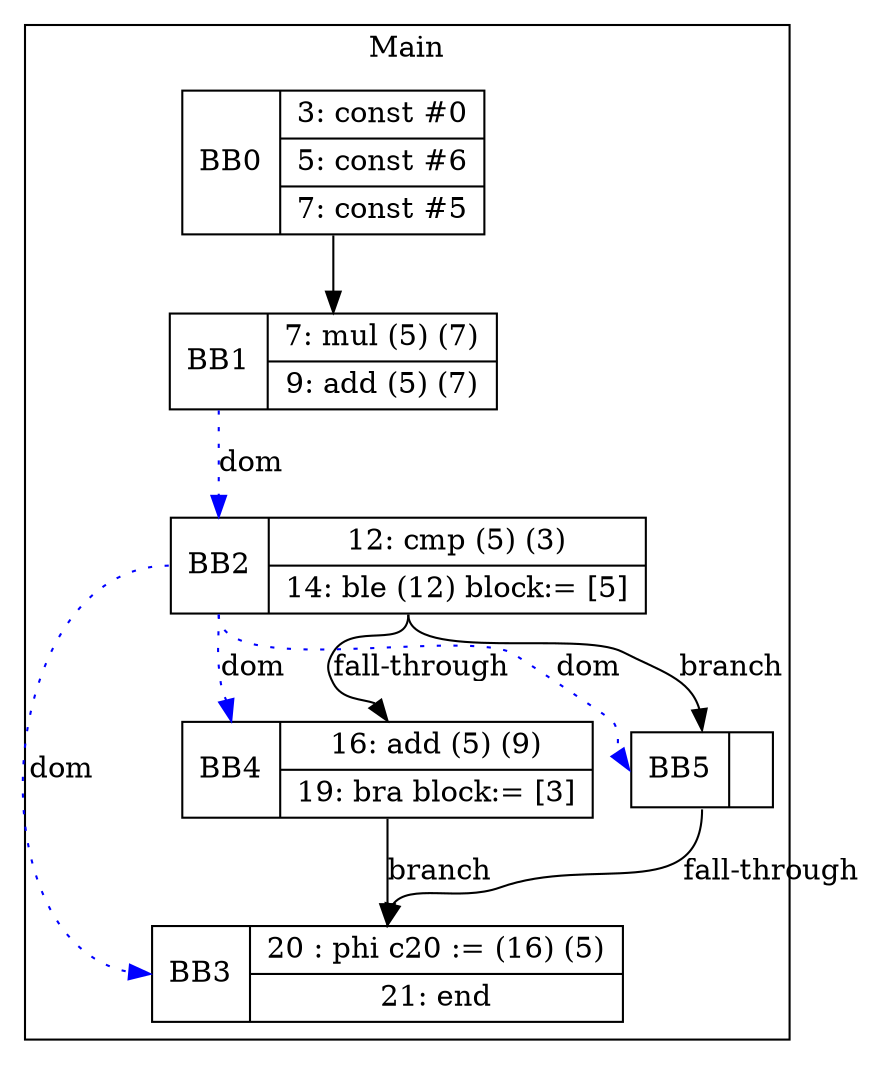 digraph G {
node [shape=record];
subgraph cluster_main{
label = "Main";
BB0 [shape=record, label="<b>BB0|{3: const #0|5: const #6|7: const #5}"];
BB1 [shape=record, label="<b>BB1|{7: mul (5) (7)|9: add (5) (7)}"];
BB2 [shape=record, label="<b>BB2|{12: cmp (5) (3)|14: ble (12) block:= [5]}"];
BB3 [shape=record, label="<b>BB3|{20 : phi c20 := (16) (5)|21: end}"];
BB4 [shape=record, label="<b>BB4|{16: add (5) (9)|19: bra block:= [3]}"];
BB5 [shape=record, label="<b>BB5|}"];
}
BB0:s -> BB1:n ;
BB2:b -> BB3:b [color=blue, style=dotted, label="dom"];
BB2:b -> BB4:b [color=blue, style=dotted, label="dom"];
BB1:b -> BB2:b [color=blue, style=dotted, label="dom"];
BB2:b -> BB5:b [color=blue, style=dotted, label="dom"];
BB2:s -> BB5:n [label="branch"];
BB4:s -> BB3:n [label="branch"];
BB5:s -> BB3:n [label="fall-through"];
BB2:s -> BB4:n [label="fall-through"];
}
